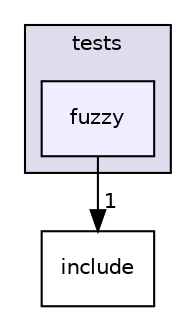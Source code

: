 digraph "lib/wsServer/tests/fuzzy" {
  compound=true
  node [ fontsize="10", fontname="Helvetica"];
  edge [ labelfontsize="10", labelfontname="Helvetica"];
  subgraph clusterdir_2472ac9c57fe84482d9b861c61006c92 {
    graph [ bgcolor="#ddddee", pencolor="black", label="tests" fontname="Helvetica", fontsize="10", URL="dir_2472ac9c57fe84482d9b861c61006c92.html"]
  dir_29e345f5e30e20cc324715c5342ebf34 [shape=box, label="fuzzy", style="filled", fillcolor="#eeeeff", pencolor="black", URL="dir_29e345f5e30e20cc324715c5342ebf34.html"];
  }
  dir_fa9307ea9689b9d9a6a5048837f9fbd4 [shape=box label="include" URL="dir_fa9307ea9689b9d9a6a5048837f9fbd4.html"];
  dir_29e345f5e30e20cc324715c5342ebf34->dir_fa9307ea9689b9d9a6a5048837f9fbd4 [headlabel="1", labeldistance=1.5 headhref="dir_000013_000010.html"];
}
